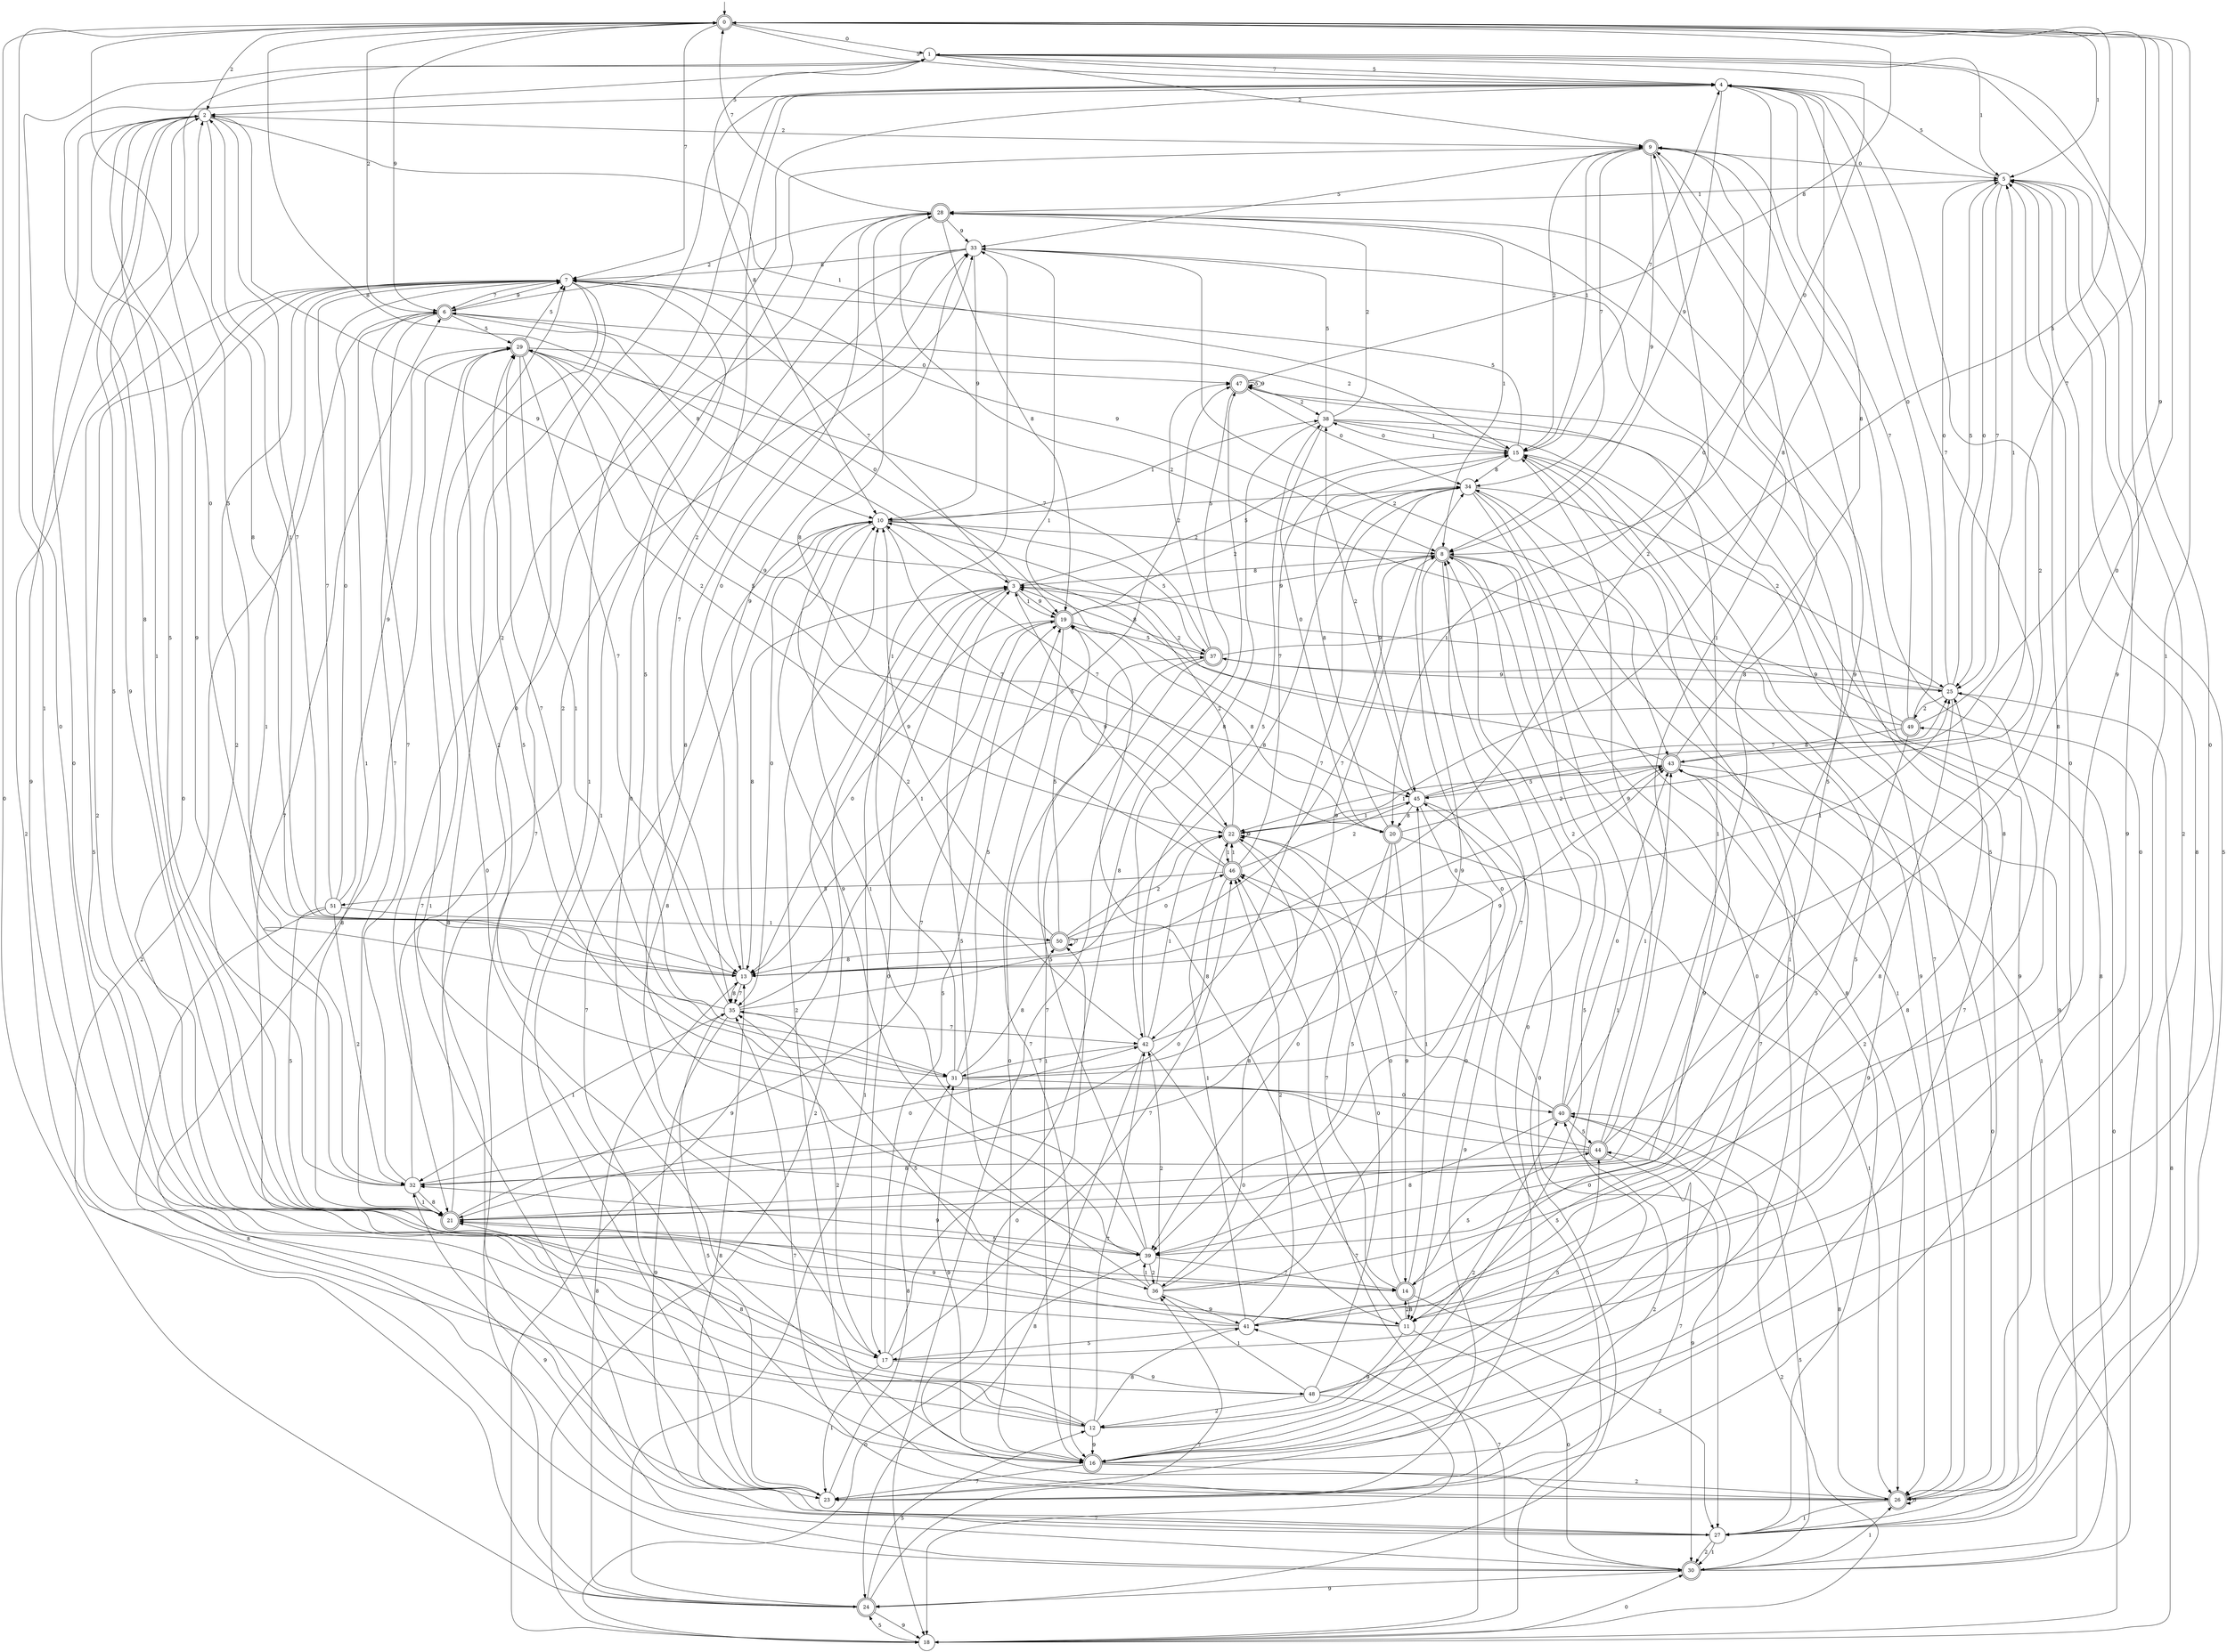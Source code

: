 digraph g {

	s0 [shape="doublecircle" label="0"];
	s1 [shape="circle" label="1"];
	s2 [shape="circle" label="2"];
	s3 [shape="circle" label="3"];
	s4 [shape="circle" label="4"];
	s5 [shape="circle" label="5"];
	s6 [shape="doublecircle" label="6"];
	s7 [shape="circle" label="7"];
	s8 [shape="doublecircle" label="8"];
	s9 [shape="doublecircle" label="9"];
	s10 [shape="circle" label="10"];
	s11 [shape="circle" label="11"];
	s12 [shape="circle" label="12"];
	s13 [shape="circle" label="13"];
	s14 [shape="doublecircle" label="14"];
	s15 [shape="circle" label="15"];
	s16 [shape="doublecircle" label="16"];
	s17 [shape="circle" label="17"];
	s18 [shape="circle" label="18"];
	s19 [shape="doublecircle" label="19"];
	s20 [shape="doublecircle" label="20"];
	s21 [shape="doublecircle" label="21"];
	s22 [shape="doublecircle" label="22"];
	s23 [shape="circle" label="23"];
	s24 [shape="doublecircle" label="24"];
	s25 [shape="circle" label="25"];
	s26 [shape="doublecircle" label="26"];
	s27 [shape="circle" label="27"];
	s28 [shape="doublecircle" label="28"];
	s29 [shape="doublecircle" label="29"];
	s30 [shape="doublecircle" label="30"];
	s31 [shape="circle" label="31"];
	s32 [shape="circle" label="32"];
	s33 [shape="circle" label="33"];
	s34 [shape="circle" label="34"];
	s35 [shape="circle" label="35"];
	s36 [shape="circle" label="36"];
	s37 [shape="doublecircle" label="37"];
	s38 [shape="circle" label="38"];
	s39 [shape="circle" label="39"];
	s40 [shape="doublecircle" label="40"];
	s41 [shape="circle" label="41"];
	s42 [shape="circle" label="42"];
	s43 [shape="doublecircle" label="43"];
	s44 [shape="doublecircle" label="44"];
	s45 [shape="circle" label="45"];
	s46 [shape="doublecircle" label="46"];
	s47 [shape="doublecircle" label="47"];
	s48 [shape="circle" label="48"];
	s49 [shape="doublecircle" label="49"];
	s50 [shape="doublecircle" label="50"];
	s51 [shape="circle" label="51"];
	s0 -> s1 [label="0"];
	s0 -> s2 [label="2"];
	s0 -> s3 [label="8"];
	s0 -> s4 [label="5"];
	s0 -> s5 [label="1"];
	s0 -> s6 [label="9"];
	s0 -> s7 [label="7"];
	s1 -> s8 [label="0"];
	s1 -> s9 [label="2"];
	s1 -> s10 [label="8"];
	s1 -> s4 [label="5"];
	s1 -> s5 [label="1"];
	s1 -> s11 [label="9"];
	s1 -> s4 [label="7"];
	s2 -> s12 [label="0"];
	s2 -> s9 [label="2"];
	s2 -> s13 [label="8"];
	s2 -> s14 [label="5"];
	s2 -> s15 [label="1"];
	s2 -> s16 [label="9"];
	s2 -> s13 [label="7"];
	s3 -> s17 [label="0"];
	s3 -> s18 [label="2"];
	s3 -> s13 [label="8"];
	s3 -> s15 [label="5"];
	s3 -> s19 [label="1"];
	s3 -> s19 [label="9"];
	s3 -> s7 [label="7"];
	s4 -> s20 [label="0"];
	s4 -> s21 [label="2"];
	s4 -> s22 [label="8"];
	s4 -> s2 [label="5"];
	s4 -> s23 [label="1"];
	s4 -> s8 [label="9"];
	s4 -> s24 [label="7"];
	s5 -> s25 [label="0"];
	s5 -> s26 [label="2"];
	s5 -> s27 [label="8"];
	s5 -> s4 [label="5"];
	s5 -> s28 [label="1"];
	s5 -> s26 [label="9"];
	s5 -> s25 [label="7"];
	s6 -> s19 [label="0"];
	s6 -> s0 [label="2"];
	s6 -> s10 [label="8"];
	s6 -> s29 [label="5"];
	s6 -> s21 [label="1"];
	s6 -> s7 [label="9"];
	s6 -> s21 [label="7"];
	s7 -> s16 [label="0"];
	s7 -> s17 [label="2"];
	s7 -> s30 [label="8"];
	s7 -> s31 [label="5"];
	s7 -> s32 [label="1"];
	s7 -> s8 [label="9"];
	s7 -> s6 [label="7"];
	s8 -> s24 [label="0"];
	s8 -> s27 [label="2"];
	s8 -> s3 [label="8"];
	s8 -> s16 [label="5"];
	s8 -> s16 [label="1"];
	s8 -> s32 [label="9"];
	s8 -> s13 [label="7"];
	s9 -> s5 [label="0"];
	s9 -> s15 [label="2"];
	s9 -> s21 [label="8"];
	s9 -> s33 [label="5"];
	s9 -> s15 [label="1"];
	s9 -> s8 [label="9"];
	s9 -> s34 [label="7"];
	s10 -> s35 [label="0"];
	s10 -> s8 [label="2"];
	s10 -> s36 [label="8"];
	s10 -> s37 [label="5"];
	s10 -> s38 [label="1"];
	s10 -> s39 [label="9"];
	s10 -> s22 [label="7"];
	s11 -> s30 [label="0"];
	s11 -> s14 [label="2"];
	s11 -> s19 [label="8"];
	s11 -> s35 [label="5"];
	s11 -> s0 [label="1"];
	s11 -> s12 [label="9"];
	s11 -> s6 [label="7"];
	s12 -> s1 [label="0"];
	s12 -> s40 [label="2"];
	s12 -> s41 [label="8"];
	s12 -> s7 [label="5"];
	s12 -> s0 [label="1"];
	s12 -> s16 [label="9"];
	s12 -> s42 [label="7"];
	s13 -> s43 [label="0"];
	s13 -> s9 [label="2"];
	s13 -> s35 [label="8"];
	s13 -> s1 [label="5"];
	s13 -> s2 [label="1"];
	s13 -> s33 [label="9"];
	s13 -> s35 [label="7"];
	s14 -> s22 [label="0"];
	s14 -> s27 [label="2"];
	s14 -> s11 [label="8"];
	s14 -> s44 [label="5"];
	s14 -> s45 [label="1"];
	s14 -> s2 [label="9"];
	s14 -> s46 [label="7"];
	s15 -> s38 [label="0"];
	s15 -> s6 [label="2"];
	s15 -> s34 [label="8"];
	s15 -> s7 [label="5"];
	s15 -> s16 [label="1"];
	s15 -> s30 [label="9"];
	s15 -> s4 [label="7"];
	s16 -> s1 [label="0"];
	s16 -> s26 [label="2"];
	s16 -> s28 [label="8"];
	s16 -> s15 [label="5"];
	s16 -> s29 [label="1"];
	s16 -> s31 [label="9"];
	s16 -> s23 [label="7"];
	s17 -> s5 [label="0"];
	s17 -> s35 [label="2"];
	s17 -> s47 [label="8"];
	s17 -> s19 [label="5"];
	s17 -> s23 [label="1"];
	s17 -> s48 [label="9"];
	s17 -> s46 [label="7"];
	s18 -> s30 [label="0"];
	s18 -> s40 [label="2"];
	s18 -> s25 [label="8"];
	s18 -> s24 [label="5"];
	s18 -> s34 [label="1"];
	s18 -> s3 [label="9"];
	s18 -> s46 [label="7"];
	s19 -> s13 [label="0"];
	s19 -> s34 [label="2"];
	s19 -> s20 [label="8"];
	s19 -> s37 [label="5"];
	s19 -> s13 [label="1"];
	s19 -> s8 [label="9"];
	s19 -> s16 [label="7"];
	s20 -> s39 [label="0"];
	s20 -> s43 [label="2"];
	s20 -> s15 [label="8"];
	s20 -> s39 [label="5"];
	s20 -> s26 [label="1"];
	s20 -> s14 [label="9"];
	s20 -> s10 [label="7"];
	s21 -> s28 [label="0"];
	s21 -> s7 [label="2"];
	s21 -> s1 [label="8"];
	s21 -> s39 [label="5"];
	s21 -> s2 [label="1"];
	s21 -> s9 [label="9"];
	s21 -> s19 [label="7"];
	s22 -> s27 [label="0"];
	s22 -> s3 [label="2"];
	s22 -> s36 [label="8"];
	s22 -> s29 [label="5"];
	s22 -> s46 [label="1"];
	s22 -> s22 [label="9"];
	s22 -> s4 [label="7"];
	s23 -> s8 [label="0"];
	s23 -> s40 [label="2"];
	s23 -> s31 [label="8"];
	s23 -> s35 [label="5"];
	s23 -> s9 [label="1"];
	s23 -> s45 [label="9"];
	s23 -> s10 [label="7"];
	s24 -> s0 [label="0"];
	s24 -> s6 [label="2"];
	s24 -> s13 [label="8"];
	s24 -> s12 [label="5"];
	s24 -> s3 [label="1"];
	s24 -> s18 [label="9"];
	s24 -> s36 [label="7"];
	s25 -> s5 [label="0"];
	s25 -> s49 [label="2"];
	s25 -> s39 [label="8"];
	s25 -> s5 [label="5"];
	s25 -> s3 [label="1"];
	s25 -> s37 [label="9"];
	s25 -> s41 [label="7"];
	s26 -> s50 [label="0"];
	s26 -> s10 [label="2"];
	s26 -> s40 [label="8"];
	s26 -> s26 [label="5"];
	s26 -> s27 [label="1"];
	s26 -> s15 [label="9"];
	s26 -> s35 [label="7"];
	s27 -> s49 [label="0"];
	s27 -> s30 [label="2"];
	s27 -> s13 [label="8"];
	s27 -> s5 [label="5"];
	s27 -> s30 [label="1"];
	s27 -> s32 [label="9"];
	s27 -> s7 [label="7"];
	s28 -> s13 [label="0"];
	s28 -> s6 [label="2"];
	s28 -> s19 [label="8"];
	s28 -> s23 [label="5"];
	s28 -> s8 [label="1"];
	s28 -> s33 [label="9"];
	s28 -> s0 [label="7"];
	s29 -> s47 [label="0"];
	s29 -> s22 [label="2"];
	s29 -> s23 [label="8"];
	s29 -> s7 [label="5"];
	s29 -> s31 [label="1"];
	s29 -> s45 [label="9"];
	s29 -> s13 [label="7"];
	s30 -> s9 [label="0"];
	s30 -> s2 [label="2"];
	s30 -> s47 [label="8"];
	s30 -> s44 [label="5"];
	s30 -> s26 [label="1"];
	s30 -> s24 [label="9"];
	s30 -> s41 [label="7"];
	s31 -> s40 [label="0"];
	s31 -> s4 [label="2"];
	s31 -> s50 [label="8"];
	s31 -> s19 [label="5"];
	s31 -> s33 [label="1"];
	s31 -> s8 [label="9"];
	s31 -> s29 [label="7"];
	s32 -> s42 [label="0"];
	s32 -> s33 [label="2"];
	s32 -> s21 [label="8"];
	s32 -> s2 [label="5"];
	s32 -> s21 [label="1"];
	s32 -> s2 [label="9"];
	s32 -> s6 [label="7"];
	s33 -> s17 [label="0"];
	s33 -> s43 [label="2"];
	s33 -> s7 [label="8"];
	s33 -> s11 [label="5"];
	s33 -> s45 [label="1"];
	s33 -> s10 [label="9"];
	s33 -> s35 [label="7"];
	s34 -> s16 [label="0"];
	s34 -> s25 [label="2"];
	s34 -> s26 [label="8"];
	s34 -> s10 [label="5"];
	s34 -> s26 [label="1"];
	s34 -> s45 [label="9"];
	s34 -> s42 [label="7"];
	s35 -> s0 [label="0"];
	s35 -> s4 [label="2"];
	s35 -> s34 [label="8"];
	s35 -> s47 [label="5"];
	s35 -> s32 [label="1"];
	s35 -> s27 [label="9"];
	s35 -> s42 [label="7"];
	s36 -> s34 [label="0"];
	s36 -> s42 [label="2"];
	s36 -> s5 [label="8"];
	s36 -> s3 [label="5"];
	s36 -> s39 [label="1"];
	s36 -> s41 [label="9"];
	s36 -> s8 [label="7"];
	s37 -> s16 [label="0"];
	s37 -> s47 [label="2"];
	s37 -> s3 [label="8"];
	s37 -> s0 [label="5"];
	s37 -> s16 [label="1"];
	s37 -> s25 [label="9"];
	s37 -> s29 [label="7"];
	s38 -> s20 [label="0"];
	s38 -> s28 [label="2"];
	s38 -> s42 [label="8"];
	s38 -> s33 [label="5"];
	s38 -> s15 [label="1"];
	s38 -> s27 [label="9"];
	s38 -> s26 [label="7"];
	s39 -> s18 [label="0"];
	s39 -> s36 [label="2"];
	s39 -> s33 [label="8"];
	s39 -> s37 [label="5"];
	s39 -> s10 [label="1"];
	s39 -> s32 [label="9"];
	s39 -> s14 [label="7"];
	s40 -> s43 [label="0"];
	s40 -> s8 [label="2"];
	s40 -> s39 [label="8"];
	s40 -> s44 [label="5"];
	s40 -> s43 [label="1"];
	s40 -> s30 [label="9"];
	s40 -> s46 [label="7"];
	s41 -> s7 [label="0"];
	s41 -> s46 [label="2"];
	s41 -> s25 [label="8"];
	s41 -> s17 [label="5"];
	s41 -> s22 [label="1"];
	s41 -> s21 [label="9"];
	s41 -> s43 [label="7"];
	s42 -> s11 [label="0"];
	s42 -> s10 [label="2"];
	s42 -> s24 [label="8"];
	s42 -> s38 [label="5"];
	s42 -> s22 [label="1"];
	s42 -> s43 [label="9"];
	s42 -> s31 [label="7"];
	s43 -> s26 [label="0"];
	s43 -> s10 [label="2"];
	s43 -> s4 [label="8"];
	s43 -> s45 [label="5"];
	s43 -> s22 [label="1"];
	s43 -> s21 [label="9"];
	s43 -> s0 [label="7"];
	s44 -> s0 [label="0"];
	s44 -> s29 [label="2"];
	s44 -> s32 [label="8"];
	s44 -> s29 [label="5"];
	s44 -> s9 [label="1"];
	s44 -> s15 [label="9"];
	s44 -> s23 [label="7"];
	s45 -> s11 [label="0"];
	s45 -> s38 [label="2"];
	s45 -> s20 [label="8"];
	s45 -> s18 [label="5"];
	s45 -> s22 [label="1"];
	s45 -> s0 [label="9"];
	s45 -> s25 [label="7"];
	s46 -> s21 [label="0"];
	s46 -> s45 [label="2"];
	s46 -> s28 [label="8"];
	s46 -> s51 [label="5"];
	s46 -> s22 [label="1"];
	s46 -> s3 [label="9"];
	s46 -> s15 [label="7"];
	s47 -> s34 [label="0"];
	s47 -> s38 [label="2"];
	s47 -> s0 [label="8"];
	s47 -> s47 [label="5"];
	s47 -> s14 [label="1"];
	s47 -> s47 [label="9"];
	s47 -> s18 [label="7"];
	s48 -> s22 [label="0"];
	s48 -> s12 [label="2"];
	s48 -> s21 [label="8"];
	s48 -> s44 [label="5"];
	s48 -> s36 [label="1"];
	s48 -> s43 [label="9"];
	s48 -> s18 [label="7"];
	s49 -> s4 [label="0"];
	s49 -> s28 [label="2"];
	s49 -> s43 [label="8"];
	s49 -> s39 [label="5"];
	s49 -> s5 [label="1"];
	s49 -> s2 [label="9"];
	s49 -> s9 [label="7"];
	s50 -> s46 [label="0"];
	s50 -> s22 [label="2"];
	s50 -> s13 [label="8"];
	s50 -> s19 [label="5"];
	s50 -> s25 [label="1"];
	s50 -> s10 [label="9"];
	s50 -> s50 [label="7"];
	s51 -> s7 [label="0"];
	s51 -> s32 [label="2"];
	s51 -> s30 [label="8"];
	s51 -> s21 [label="5"];
	s51 -> s50 [label="1"];
	s51 -> s29 [label="9"];
	s51 -> s7 [label="7"];

__start0 [label="" shape="none" width="0" height="0"];
__start0 -> s0;

}
